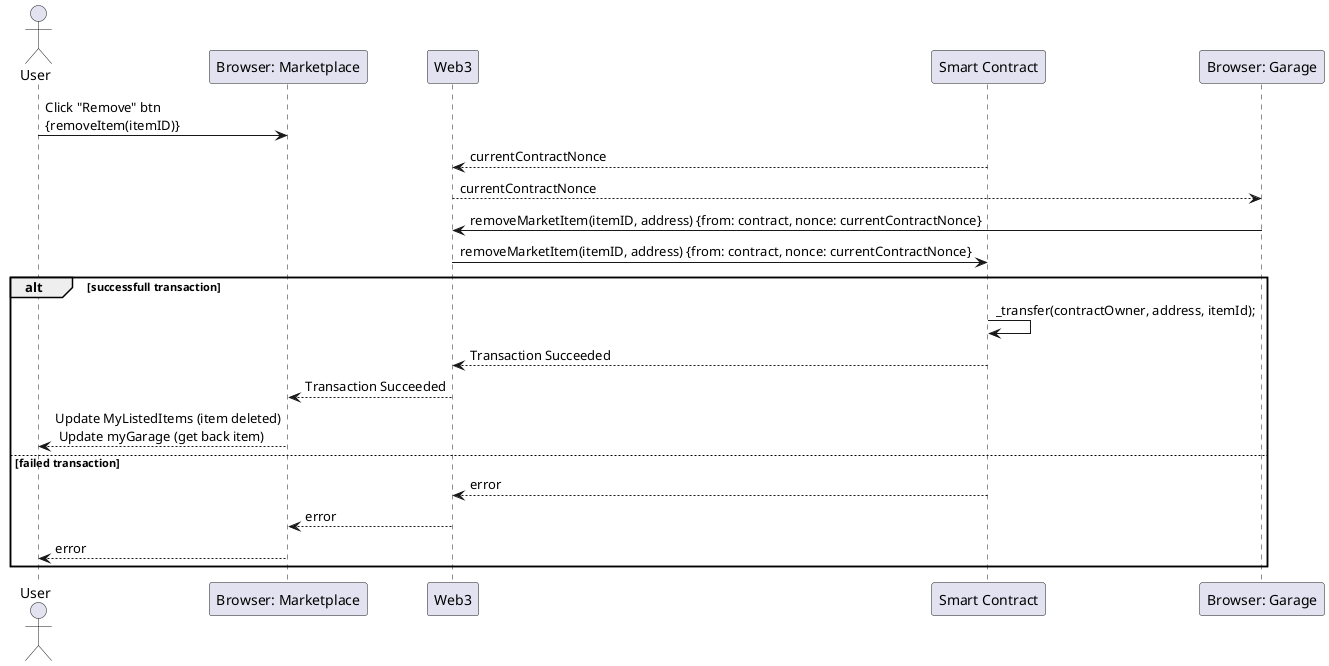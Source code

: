 @startuml RemoveItemFromMarketplace

actor User
participant "Browser: Marketplace"
participant Web3
participant "Smart Contract"

User -> "Browser: Marketplace": Click "Remove" btn \n{removeItem(itemID)}
"Smart Contract" --> Web3: currentContractNonce
Web3 --> "Browser: Garage": currentContractNonce
"Browser: Garage" -> Web3: removeMarketItem(itemID, address) {from: contract, nonce: currentContractNonce}
Web3 -> "Smart Contract": removeMarketItem(itemID, address) {from: contract, nonce: currentContractNonce}

alt successfull transaction

    "Smart Contract" -> "Smart Contract": _transfer(contractOwner, address, itemId);
    "Smart Contract" --> Web3: Transaction Succeeded
    Web3 --> "Browser: Marketplace": Transaction Succeeded 
    "Browser: Marketplace" --> User: Update MyListedItems (item deleted)\n Update myGarage (get back item)

else failed transaction
    "Smart Contract" --> Web3: error
    Web3 --> "Browser: Marketplace": error
    "Browser: Marketplace" --> User: error
    end 

@enduml
